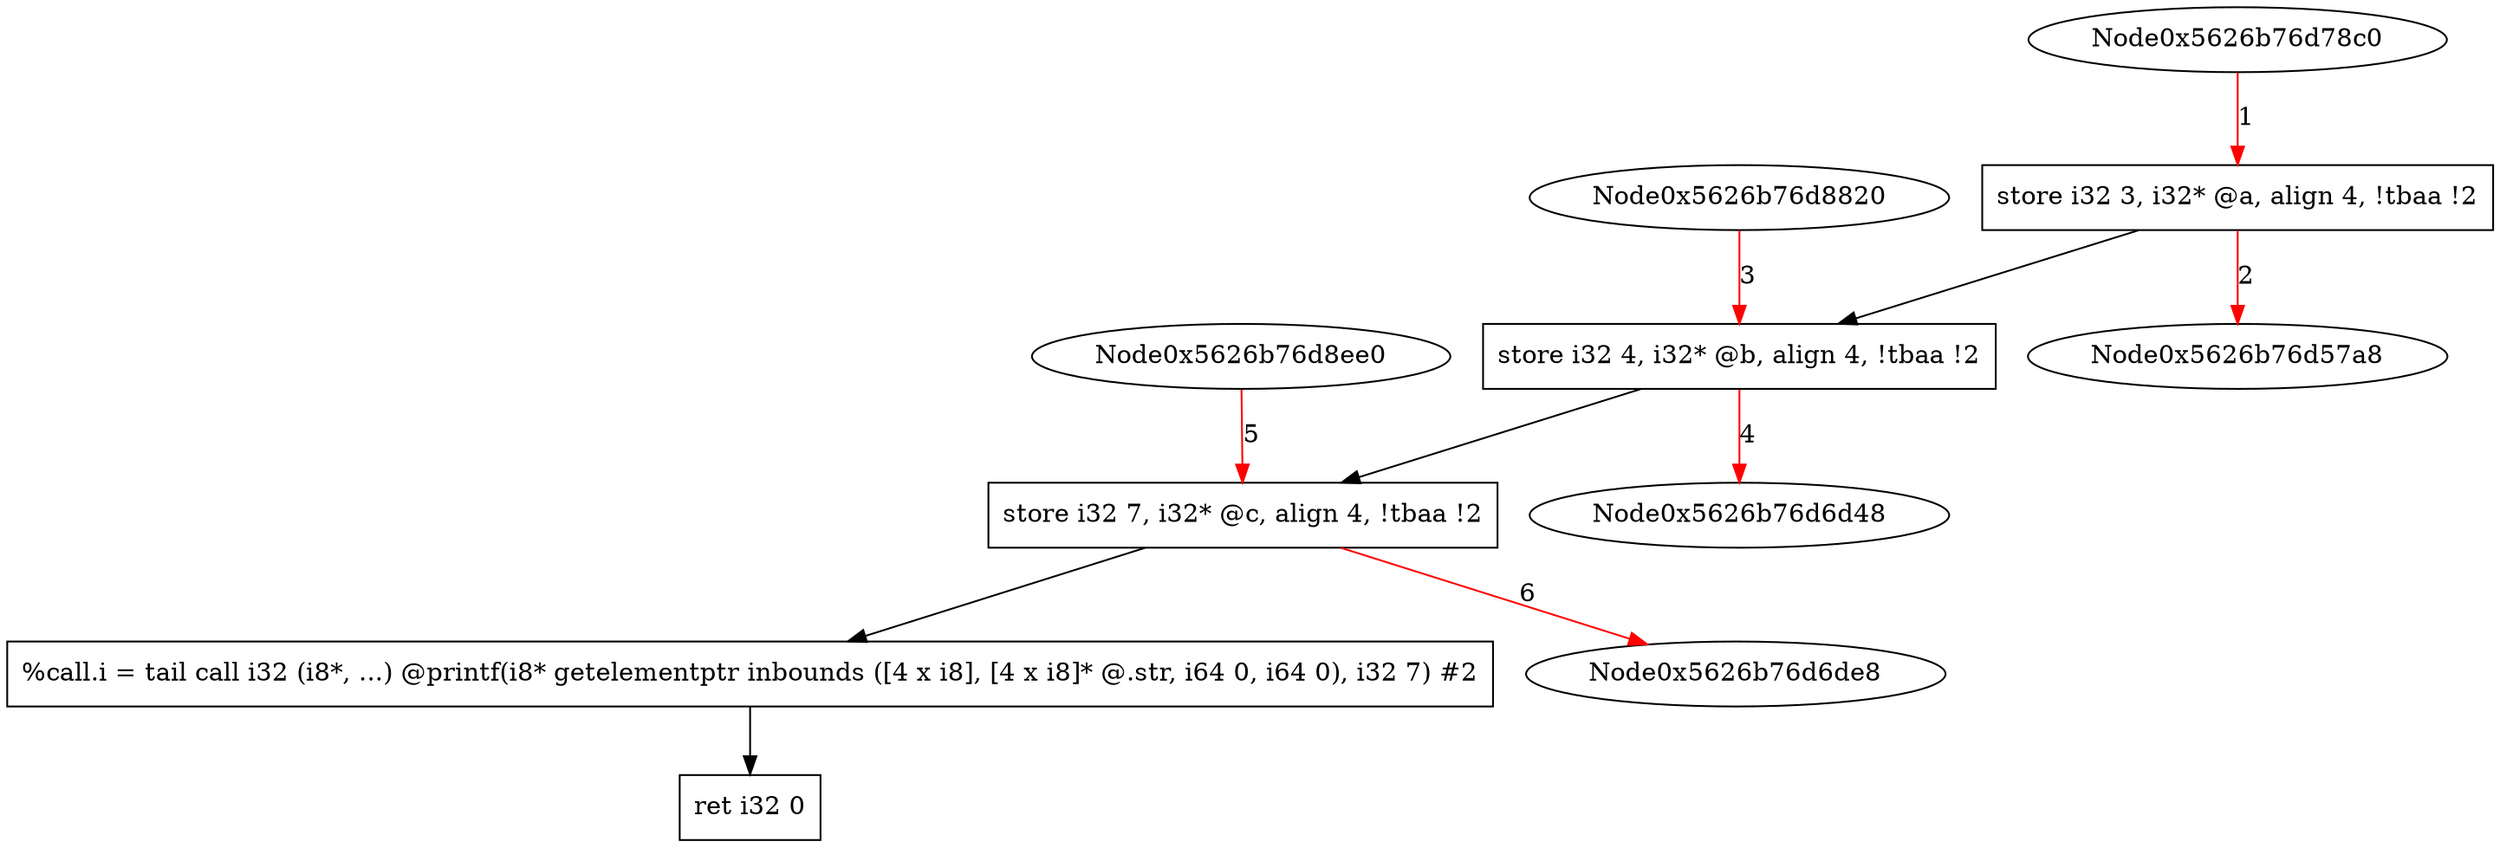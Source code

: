 digraph "CDFG for'main' function" {
	Node0x5626b76d98e0[shape=record, label="  store i32 3, i32* @a, align 4, !tbaa !2"]
	Node0x5626b76d9960[shape=record, label="  store i32 4, i32* @b, align 4, !tbaa !2"]
	Node0x5626b76d99e0[shape=record, label="  store i32 7, i32* @c, align 4, !tbaa !2"]
	Node0x5626b76d9a78[shape=record, label="  %call.i = tail call i32 (i8*, ...) @printf(i8* getelementptr inbounds ([4 x i8], [4 x i8]* @.str, i64 0, i64 0), i32 7) #2"]
	Node0x5626b76d9868[shape=record, label="  ret i32 0"]
	Node0x5626b76d98e0 -> Node0x5626b76d9960
	Node0x5626b76d9960 -> Node0x5626b76d99e0
	Node0x5626b76d99e0 -> Node0x5626b76d9a78
	Node0x5626b76d9a78 -> Node0x5626b76d9868
edge [color=red]
	Node0x5626b76d78c0 -> Node0x5626b76d98e0[label="1"]
	Node0x5626b76d98e0 -> Node0x5626b76d57a8[label="2"]
	Node0x5626b76d8820 -> Node0x5626b76d9960[label="3"]
	Node0x5626b76d9960 -> Node0x5626b76d6d48[label="4"]
	Node0x5626b76d8ee0 -> Node0x5626b76d99e0[label="5"]
	Node0x5626b76d99e0 -> Node0x5626b76d6de8[label="6"]
}
